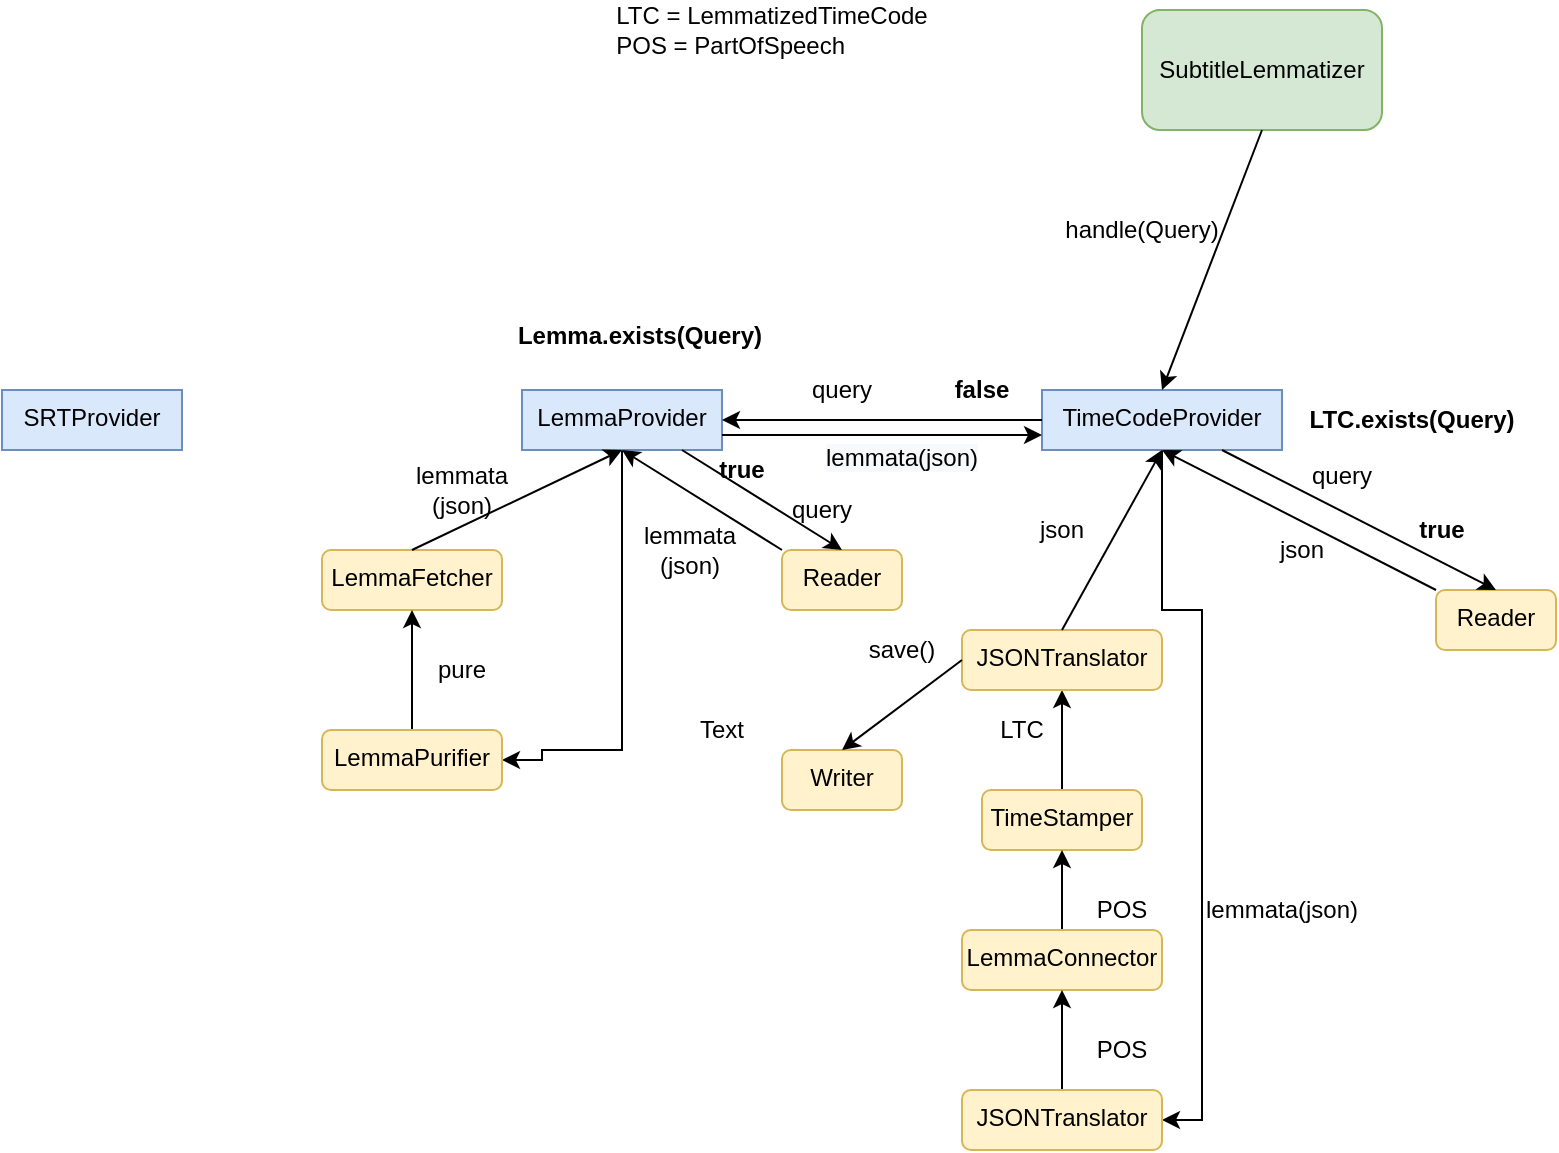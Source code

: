 <mxfile version="13.6.2" type="device"><diagram id="C5RBs43oDa-KdzZeNtuy" name="Page-1"><mxGraphModel dx="1422" dy="762" grid="1" gridSize="10" guides="1" tooltips="1" connect="1" arrows="1" fold="1" page="1" pageScale="1" pageWidth="827" pageHeight="1169" math="0" shadow="0"><root><mxCell id="WIyWlLk6GJQsqaUBKTNV-0"/><mxCell id="WIyWlLk6GJQsqaUBKTNV-1" parent="WIyWlLk6GJQsqaUBKTNV-0"/><mxCell id="YNrrAYOyw2e5SpK3Cjvt-0" value="SRTProvider" style="text;html=1;strokeColor=#6c8ebf;fillColor=#dae8fc;align=center;verticalAlign=top;whiteSpace=wrap;" parent="WIyWlLk6GJQsqaUBKTNV-1" vertex="1"><mxGeometry x="50" y="220" width="90" height="30" as="geometry"/></mxCell><mxCell id="Zek3QTon6LnkMN5d-fIm-3" style="edgeStyle=orthogonalEdgeStyle;rounded=0;orthogonalLoop=1;jettySize=auto;html=1;entryX=1;entryY=0.5;entryDx=0;entryDy=0;" edge="1" parent="WIyWlLk6GJQsqaUBKTNV-1" source="YNrrAYOyw2e5SpK3Cjvt-1" target="YNrrAYOyw2e5SpK3Cjvt-70"><mxGeometry relative="1" as="geometry"><Array as="points"><mxPoint x="360" y="400"/><mxPoint x="320" y="400"/><mxPoint x="320" y="405"/></Array></mxGeometry></mxCell><mxCell id="YNrrAYOyw2e5SpK3Cjvt-1" value="LemmaProvider" style="text;whiteSpace=wrap;html=1;align=center;strokeColor=#6c8ebf;fillColor=#dae8fc;" parent="WIyWlLk6GJQsqaUBKTNV-1" vertex="1"><mxGeometry x="310" y="220" width="100" height="30" as="geometry"/></mxCell><mxCell id="YNrrAYOyw2e5SpK3Cjvt-42" style="edgeStyle=orthogonalEdgeStyle;rounded=0;orthogonalLoop=1;jettySize=auto;html=1;entryX=1;entryY=0.5;entryDx=0;entryDy=0;" parent="WIyWlLk6GJQsqaUBKTNV-1" source="YNrrAYOyw2e5SpK3Cjvt-2" target="YNrrAYOyw2e5SpK3Cjvt-44" edge="1"><mxGeometry relative="1" as="geometry"><Array as="points"><mxPoint x="630" y="330"/><mxPoint x="650" y="330"/><mxPoint x="650" y="585"/></Array></mxGeometry></mxCell><mxCell id="YNrrAYOyw2e5SpK3Cjvt-2" value="TimeCodeProvider" style="text;whiteSpace=wrap;html=1;fillColor=#dae8fc;strokeColor=#6c8ebf;align=center;" parent="WIyWlLk6GJQsqaUBKTNV-1" vertex="1"><mxGeometry x="570" y="220" width="120" height="30" as="geometry"/></mxCell><mxCell id="YNrrAYOyw2e5SpK3Cjvt-3" value="SubtitleLemmatizer" style="rounded=1;whiteSpace=wrap;html=1;align=center;fillColor=#d5e8d4;strokeColor=#82b366;" parent="WIyWlLk6GJQsqaUBKTNV-1" vertex="1"><mxGeometry x="620" y="30" width="120" height="60" as="geometry"/></mxCell><mxCell id="YNrrAYOyw2e5SpK3Cjvt-5" value="" style="endArrow=classic;html=1;exitX=0.5;exitY=1;exitDx=0;exitDy=0;entryX=0.5;entryY=0;entryDx=0;entryDy=0;" parent="WIyWlLk6GJQsqaUBKTNV-1" source="YNrrAYOyw2e5SpK3Cjvt-3" target="YNrrAYOyw2e5SpK3Cjvt-2" edge="1"><mxGeometry width="50" height="50" relative="1" as="geometry"><mxPoint x="650" y="180" as="sourcePoint"/><mxPoint x="700" y="130" as="targetPoint"/></mxGeometry></mxCell><mxCell id="YNrrAYOyw2e5SpK3Cjvt-6" value="handle(Query)" style="text;html=1;strokeColor=none;fillColor=none;align=center;verticalAlign=middle;whiteSpace=wrap;rounded=0;" parent="WIyWlLk6GJQsqaUBKTNV-1" vertex="1"><mxGeometry x="600" y="130" width="40" height="20" as="geometry"/></mxCell><mxCell id="YNrrAYOyw2e5SpK3Cjvt-9" value="Reader" style="text;whiteSpace=wrap;html=1;fillColor=#fff2cc;strokeColor=#d6b656;align=center;rounded=1;" parent="WIyWlLk6GJQsqaUBKTNV-1" vertex="1"><mxGeometry x="767" y="320" width="60" height="30" as="geometry"/></mxCell><mxCell id="YNrrAYOyw2e5SpK3Cjvt-11" value="" style="endArrow=classic;html=1;entryX=0.5;entryY=0;entryDx=0;entryDy=0;exitX=0.75;exitY=1;exitDx=0;exitDy=0;" parent="WIyWlLk6GJQsqaUBKTNV-1" source="YNrrAYOyw2e5SpK3Cjvt-2" target="YNrrAYOyw2e5SpK3Cjvt-9" edge="1"><mxGeometry width="50" height="50" relative="1" as="geometry"><mxPoint x="630" y="250" as="sourcePoint"/><mxPoint x="720" y="250" as="targetPoint"/></mxGeometry></mxCell><mxCell id="YNrrAYOyw2e5SpK3Cjvt-12" value="" style="endArrow=classic;html=1;exitX=0;exitY=0.5;exitDx=0;exitDy=0;entryX=1;entryY=0.5;entryDx=0;entryDy=0;" parent="WIyWlLk6GJQsqaUBKTNV-1" source="YNrrAYOyw2e5SpK3Cjvt-2" target="YNrrAYOyw2e5SpK3Cjvt-1" edge="1"><mxGeometry width="50" height="50" relative="1" as="geometry"><mxPoint x="670" y="260" as="sourcePoint"/><mxPoint x="680" y="310" as="targetPoint"/><Array as="points"/></mxGeometry></mxCell><mxCell id="YNrrAYOyw2e5SpK3Cjvt-13" value="&lt;b&gt;LTC.exists(Query)&lt;/b&gt;" style="text;html=1;strokeColor=none;fillColor=none;align=center;verticalAlign=middle;whiteSpace=wrap;rounded=0;" parent="WIyWlLk6GJQsqaUBKTNV-1" vertex="1"><mxGeometry x="710" y="217.5" width="90" height="35" as="geometry"/></mxCell><mxCell id="YNrrAYOyw2e5SpK3Cjvt-14" value="&lt;b&gt;true&lt;/b&gt;" style="text;html=1;strokeColor=none;fillColor=none;align=center;verticalAlign=middle;whiteSpace=wrap;rounded=0;" parent="WIyWlLk6GJQsqaUBKTNV-1" vertex="1"><mxGeometry x="750" y="280" width="40" height="20" as="geometry"/></mxCell><mxCell id="YNrrAYOyw2e5SpK3Cjvt-15" value="&lt;b&gt;false&lt;/b&gt;" style="text;html=1;strokeColor=none;fillColor=none;align=center;verticalAlign=middle;whiteSpace=wrap;rounded=0;" parent="WIyWlLk6GJQsqaUBKTNV-1" vertex="1"><mxGeometry x="520" y="210" width="40" height="20" as="geometry"/></mxCell><mxCell id="YNrrAYOyw2e5SpK3Cjvt-17" value="" style="endArrow=classic;html=1;entryX=0.5;entryY=1;entryDx=0;entryDy=0;exitX=0;exitY=0;exitDx=0;exitDy=0;" parent="WIyWlLk6GJQsqaUBKTNV-1" source="YNrrAYOyw2e5SpK3Cjvt-9" target="YNrrAYOyw2e5SpK3Cjvt-2" edge="1"><mxGeometry width="50" height="50" relative="1" as="geometry"><mxPoint x="590" y="400" as="sourcePoint"/><mxPoint x="640" y="350" as="targetPoint"/></mxGeometry></mxCell><mxCell id="YNrrAYOyw2e5SpK3Cjvt-21" value="LTC = LemmatizedTimeCode&lt;br&gt;&lt;div style=&quot;text-align: left&quot;&gt;&lt;span&gt;POS = PartOfSpeech&lt;/span&gt;&lt;/div&gt;" style="text;html=1;strokeColor=none;fillColor=none;align=center;verticalAlign=middle;whiteSpace=wrap;rounded=0;" parent="WIyWlLk6GJQsqaUBKTNV-1" vertex="1"><mxGeometry x="350" y="30" width="170" height="20" as="geometry"/></mxCell><mxCell id="YNrrAYOyw2e5SpK3Cjvt-24" value="json" style="text;html=1;strokeColor=none;fillColor=none;align=center;verticalAlign=middle;whiteSpace=wrap;rounded=0;" parent="WIyWlLk6GJQsqaUBKTNV-1" vertex="1"><mxGeometry x="680" y="290" width="40" height="20" as="geometry"/></mxCell><mxCell id="YNrrAYOyw2e5SpK3Cjvt-35" style="edgeStyle=orthogonalEdgeStyle;rounded=0;orthogonalLoop=1;jettySize=auto;html=1;entryX=0.5;entryY=1;entryDx=0;entryDy=0;" parent="WIyWlLk6GJQsqaUBKTNV-1" source="YNrrAYOyw2e5SpK3Cjvt-26" target="YNrrAYOyw2e5SpK3Cjvt-27" edge="1"><mxGeometry relative="1" as="geometry"/></mxCell><mxCell id="YNrrAYOyw2e5SpK3Cjvt-26" value="TimeStamper" style="text;whiteSpace=wrap;html=1;fillColor=#fff2cc;strokeColor=#d6b656;align=center;rounded=1;" parent="WIyWlLk6GJQsqaUBKTNV-1" vertex="1"><mxGeometry x="540" y="420" width="80" height="30" as="geometry"/></mxCell><mxCell id="YNrrAYOyw2e5SpK3Cjvt-27" value="JSONTranslator" style="text;whiteSpace=wrap;html=1;fillColor=#fff2cc;strokeColor=#d6b656;align=center;rounded=1;" parent="WIyWlLk6GJQsqaUBKTNV-1" vertex="1"><mxGeometry x="530" y="340" width="100" height="30" as="geometry"/></mxCell><mxCell id="YNrrAYOyw2e5SpK3Cjvt-28" value="" style="endArrow=classic;html=1;entryX=0.5;entryY=1;entryDx=0;entryDy=0;exitX=0.5;exitY=0;exitDx=0;exitDy=0;" parent="WIyWlLk6GJQsqaUBKTNV-1" source="YNrrAYOyw2e5SpK3Cjvt-27" target="YNrrAYOyw2e5SpK3Cjvt-2" edge="1"><mxGeometry width="50" height="50" relative="1" as="geometry"><mxPoint x="660" y="350" as="sourcePoint"/><mxPoint x="640" y="260" as="targetPoint"/></mxGeometry></mxCell><mxCell id="YNrrAYOyw2e5SpK3Cjvt-29" value="json" style="text;html=1;strokeColor=none;fillColor=none;align=center;verticalAlign=middle;whiteSpace=wrap;rounded=0;" parent="WIyWlLk6GJQsqaUBKTNV-1" vertex="1"><mxGeometry x="560" y="280" width="40" height="20" as="geometry"/></mxCell><mxCell id="YNrrAYOyw2e5SpK3Cjvt-31" value="Writer" style="text;whiteSpace=wrap;html=1;fillColor=#fff2cc;strokeColor=#d6b656;align=center;rounded=1;" parent="WIyWlLk6GJQsqaUBKTNV-1" vertex="1"><mxGeometry x="440" y="400" width="60" height="30" as="geometry"/></mxCell><mxCell id="YNrrAYOyw2e5SpK3Cjvt-32" value="" style="endArrow=classic;html=1;entryX=0.5;entryY=0;entryDx=0;entryDy=0;exitX=0;exitY=0.5;exitDx=0;exitDy=0;" parent="WIyWlLk6GJQsqaUBKTNV-1" source="YNrrAYOyw2e5SpK3Cjvt-27" target="YNrrAYOyw2e5SpK3Cjvt-31" edge="1"><mxGeometry width="50" height="50" relative="1" as="geometry"><mxPoint x="630" y="510" as="sourcePoint"/><mxPoint x="680" y="420" as="targetPoint"/></mxGeometry></mxCell><mxCell id="YNrrAYOyw2e5SpK3Cjvt-33" value="save()" style="text;html=1;strokeColor=none;fillColor=none;align=center;verticalAlign=middle;whiteSpace=wrap;rounded=0;" parent="WIyWlLk6GJQsqaUBKTNV-1" vertex="1"><mxGeometry x="480" y="340" width="40" height="20" as="geometry"/></mxCell><mxCell id="YNrrAYOyw2e5SpK3Cjvt-38" style="edgeStyle=orthogonalEdgeStyle;rounded=0;orthogonalLoop=1;jettySize=auto;html=1;" parent="WIyWlLk6GJQsqaUBKTNV-1" source="YNrrAYOyw2e5SpK3Cjvt-36" target="YNrrAYOyw2e5SpK3Cjvt-26" edge="1"><mxGeometry relative="1" as="geometry"/></mxCell><mxCell id="YNrrAYOyw2e5SpK3Cjvt-36" value="LemmaConnector" style="text;whiteSpace=wrap;html=1;fillColor=#fff2cc;strokeColor=#d6b656;align=center;rounded=1;" parent="WIyWlLk6GJQsqaUBKTNV-1" vertex="1"><mxGeometry x="530" y="490" width="100" height="30" as="geometry"/></mxCell><mxCell id="YNrrAYOyw2e5SpK3Cjvt-37" value="LTC" style="text;html=1;strokeColor=none;fillColor=none;align=center;verticalAlign=middle;whiteSpace=wrap;rounded=0;" parent="WIyWlLk6GJQsqaUBKTNV-1" vertex="1"><mxGeometry x="540" y="380" width="40" height="20" as="geometry"/></mxCell><mxCell id="YNrrAYOyw2e5SpK3Cjvt-39" value="POS" style="text;html=1;strokeColor=none;fillColor=none;align=center;verticalAlign=middle;whiteSpace=wrap;rounded=0;" parent="WIyWlLk6GJQsqaUBKTNV-1" vertex="1"><mxGeometry x="590" y="470" width="40" height="20" as="geometry"/></mxCell><mxCell id="YNrrAYOyw2e5SpK3Cjvt-43" value="lemmata(json)" style="text;html=1;strokeColor=none;fillColor=none;align=center;verticalAlign=middle;whiteSpace=wrap;rounded=0;" parent="WIyWlLk6GJQsqaUBKTNV-1" vertex="1"><mxGeometry x="650" y="470" width="80" height="20" as="geometry"/></mxCell><mxCell id="YNrrAYOyw2e5SpK3Cjvt-46" style="edgeStyle=orthogonalEdgeStyle;rounded=0;orthogonalLoop=1;jettySize=auto;html=1;" parent="WIyWlLk6GJQsqaUBKTNV-1" source="YNrrAYOyw2e5SpK3Cjvt-44" target="YNrrAYOyw2e5SpK3Cjvt-36" edge="1"><mxGeometry relative="1" as="geometry"/></mxCell><mxCell id="YNrrAYOyw2e5SpK3Cjvt-44" value="JSONTranslator" style="text;whiteSpace=wrap;html=1;fillColor=#fff2cc;strokeColor=#d6b656;align=center;rounded=1;" parent="WIyWlLk6GJQsqaUBKTNV-1" vertex="1"><mxGeometry x="530" y="570" width="100" height="30" as="geometry"/></mxCell><mxCell id="YNrrAYOyw2e5SpK3Cjvt-47" value="POS" style="text;html=1;strokeColor=none;fillColor=none;align=center;verticalAlign=middle;whiteSpace=wrap;rounded=0;" parent="WIyWlLk6GJQsqaUBKTNV-1" vertex="1"><mxGeometry x="590" y="540" width="40" height="20" as="geometry"/></mxCell><mxCell id="YNrrAYOyw2e5SpK3Cjvt-50" value="" style="endArrow=classic;html=1;exitX=1;exitY=0.75;exitDx=0;exitDy=0;entryX=0;entryY=0.75;entryDx=0;entryDy=0;" parent="WIyWlLk6GJQsqaUBKTNV-1" source="YNrrAYOyw2e5SpK3Cjvt-1" target="YNrrAYOyw2e5SpK3Cjvt-2" edge="1"><mxGeometry width="50" height="50" relative="1" as="geometry"><mxPoint x="470" y="300" as="sourcePoint"/><mxPoint x="520" y="250" as="targetPoint"/></mxGeometry></mxCell><mxCell id="YNrrAYOyw2e5SpK3Cjvt-51" value="&lt;span style=&quot;color: rgb(0, 0, 0); font-family: helvetica; font-size: 12px; font-style: normal; font-weight: 400; letter-spacing: normal; text-align: center; text-indent: 0px; text-transform: none; word-spacing: 0px; background-color: rgb(248, 249, 250); display: inline; float: none;&quot;&gt;lemmata(json)&lt;/span&gt;" style="text;whiteSpace=wrap;html=1;" parent="WIyWlLk6GJQsqaUBKTNV-1" vertex="1"><mxGeometry x="460" y="240" width="80" height="20" as="geometry"/></mxCell><mxCell id="YNrrAYOyw2e5SpK3Cjvt-54" value="Reader" style="text;whiteSpace=wrap;html=1;fillColor=#fff2cc;strokeColor=#d6b656;align=center;rounded=1;" parent="WIyWlLk6GJQsqaUBKTNV-1" vertex="1"><mxGeometry x="440" y="300" width="60" height="30" as="geometry"/></mxCell><mxCell id="YNrrAYOyw2e5SpK3Cjvt-55" value="" style="endArrow=classic;html=1;entryX=0.5;entryY=0;entryDx=0;entryDy=0;exitX=0.75;exitY=1;exitDx=0;exitDy=0;" parent="WIyWlLk6GJQsqaUBKTNV-1" target="YNrrAYOyw2e5SpK3Cjvt-54" edge="1"><mxGeometry width="50" height="50" relative="1" as="geometry"><mxPoint x="390" y="250" as="sourcePoint"/><mxPoint x="450" y="250" as="targetPoint"/></mxGeometry></mxCell><mxCell id="YNrrAYOyw2e5SpK3Cjvt-58" value="lemmata&lt;br&gt;(json)" style="text;html=1;strokeColor=none;fillColor=none;align=center;verticalAlign=middle;whiteSpace=wrap;rounded=0;" parent="WIyWlLk6GJQsqaUBKTNV-1" vertex="1"><mxGeometry x="374" y="290" width="40" height="20" as="geometry"/></mxCell><mxCell id="YNrrAYOyw2e5SpK3Cjvt-59" value="&lt;b&gt;Lemma.exists(Query)&lt;/b&gt;" style="text;html=1;strokeColor=none;fillColor=none;align=center;verticalAlign=middle;whiteSpace=wrap;rounded=0;" parent="WIyWlLk6GJQsqaUBKTNV-1" vertex="1"><mxGeometry x="324" y="175" width="90" height="35" as="geometry"/></mxCell><mxCell id="YNrrAYOyw2e5SpK3Cjvt-60" value="query" style="text;html=1;strokeColor=none;fillColor=none;align=center;verticalAlign=middle;whiteSpace=wrap;rounded=0;" parent="WIyWlLk6GJQsqaUBKTNV-1" vertex="1"><mxGeometry x="450" y="210" width="40" height="20" as="geometry"/></mxCell><mxCell id="YNrrAYOyw2e5SpK3Cjvt-61" value="query" style="text;html=1;strokeColor=none;fillColor=none;align=center;verticalAlign=middle;whiteSpace=wrap;rounded=0;" parent="WIyWlLk6GJQsqaUBKTNV-1" vertex="1"><mxGeometry x="700" y="252.5" width="40" height="20" as="geometry"/></mxCell><mxCell id="YNrrAYOyw2e5SpK3Cjvt-62" value="query" style="text;html=1;strokeColor=none;fillColor=none;align=center;verticalAlign=middle;whiteSpace=wrap;rounded=0;" parent="WIyWlLk6GJQsqaUBKTNV-1" vertex="1"><mxGeometry x="440" y="270" width="40" height="20" as="geometry"/></mxCell><mxCell id="YNrrAYOyw2e5SpK3Cjvt-63" value="" style="endArrow=classic;html=1;entryX=0.5;entryY=1;entryDx=0;entryDy=0;exitX=0;exitY=0;exitDx=0;exitDy=0;" parent="WIyWlLk6GJQsqaUBKTNV-1" source="YNrrAYOyw2e5SpK3Cjvt-54" target="YNrrAYOyw2e5SpK3Cjvt-1" edge="1"><mxGeometry width="50" height="50" relative="1" as="geometry"><mxPoint x="450" y="300" as="sourcePoint"/><mxPoint x="380" y="290" as="targetPoint"/></mxGeometry></mxCell><mxCell id="YNrrAYOyw2e5SpK3Cjvt-66" value="&lt;b&gt;true&lt;/b&gt;" style="text;html=1;strokeColor=none;fillColor=none;align=center;verticalAlign=middle;whiteSpace=wrap;rounded=0;" parent="WIyWlLk6GJQsqaUBKTNV-1" vertex="1"><mxGeometry x="400" y="250" width="40" height="20" as="geometry"/></mxCell><mxCell id="YNrrAYOyw2e5SpK3Cjvt-67" value="LemmaFetcher" style="text;whiteSpace=wrap;html=1;fillColor=#fff2cc;strokeColor=#d6b656;align=center;rounded=1;" parent="WIyWlLk6GJQsqaUBKTNV-1" vertex="1"><mxGeometry x="210" y="300" width="90" height="30" as="geometry"/></mxCell><mxCell id="YNrrAYOyw2e5SpK3Cjvt-68" value="" style="endArrow=classic;html=1;exitX=0.5;exitY=0;exitDx=0;exitDy=0;" parent="WIyWlLk6GJQsqaUBKTNV-1" source="YNrrAYOyw2e5SpK3Cjvt-67" edge="1"><mxGeometry width="50" height="50" relative="1" as="geometry"><mxPoint x="324" y="325" as="sourcePoint"/><mxPoint x="360" y="250" as="targetPoint"/></mxGeometry></mxCell><mxCell id="Zek3QTon6LnkMN5d-fIm-0" style="edgeStyle=orthogonalEdgeStyle;rounded=0;orthogonalLoop=1;jettySize=auto;html=1;" edge="1" parent="WIyWlLk6GJQsqaUBKTNV-1" source="YNrrAYOyw2e5SpK3Cjvt-70" target="YNrrAYOyw2e5SpK3Cjvt-67"><mxGeometry relative="1" as="geometry"/></mxCell><mxCell id="YNrrAYOyw2e5SpK3Cjvt-70" value="LemmaPurifier" style="text;whiteSpace=wrap;html=1;fillColor=#fff2cc;strokeColor=#d6b656;align=center;rounded=1;" parent="WIyWlLk6GJQsqaUBKTNV-1" vertex="1"><mxGeometry x="210" y="390" width="90" height="30" as="geometry"/></mxCell><mxCell id="Zek3QTon6LnkMN5d-fIm-1" value="pure" style="text;html=1;strokeColor=none;fillColor=none;align=center;verticalAlign=middle;whiteSpace=wrap;rounded=0;" vertex="1" parent="WIyWlLk6GJQsqaUBKTNV-1"><mxGeometry x="260" y="350" width="40" height="20" as="geometry"/></mxCell><mxCell id="Zek3QTon6LnkMN5d-fIm-5" value="lemmata&lt;br&gt;(json)" style="text;html=1;strokeColor=none;fillColor=none;align=center;verticalAlign=middle;whiteSpace=wrap;rounded=0;" vertex="1" parent="WIyWlLk6GJQsqaUBKTNV-1"><mxGeometry x="260" y="260" width="40" height="20" as="geometry"/></mxCell><mxCell id="Zek3QTon6LnkMN5d-fIm-6" value="Text" style="text;html=1;strokeColor=none;fillColor=none;align=center;verticalAlign=middle;whiteSpace=wrap;rounded=0;" vertex="1" parent="WIyWlLk6GJQsqaUBKTNV-1"><mxGeometry x="390" y="380" width="40" height="20" as="geometry"/></mxCell></root></mxGraphModel></diagram></mxfile>